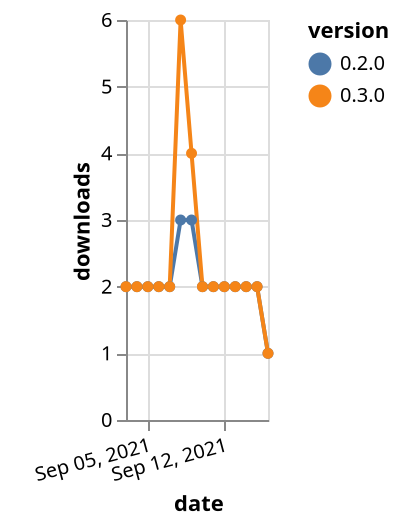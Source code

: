 {"$schema": "https://vega.github.io/schema/vega-lite/v5.json", "description": "A simple bar chart with embedded data.", "data": {"values": [{"date": "2021-09-03", "total": 676, "delta": 2, "version": "0.2.0"}, {"date": "2021-09-04", "total": 678, "delta": 2, "version": "0.2.0"}, {"date": "2021-09-05", "total": 680, "delta": 2, "version": "0.2.0"}, {"date": "2021-09-06", "total": 682, "delta": 2, "version": "0.2.0"}, {"date": "2021-09-07", "total": 684, "delta": 2, "version": "0.2.0"}, {"date": "2021-09-08", "total": 687, "delta": 3, "version": "0.2.0"}, {"date": "2021-09-09", "total": 690, "delta": 3, "version": "0.2.0"}, {"date": "2021-09-10", "total": 692, "delta": 2, "version": "0.2.0"}, {"date": "2021-09-11", "total": 694, "delta": 2, "version": "0.2.0"}, {"date": "2021-09-12", "total": 696, "delta": 2, "version": "0.2.0"}, {"date": "2021-09-13", "total": 698, "delta": 2, "version": "0.2.0"}, {"date": "2021-09-14", "total": 700, "delta": 2, "version": "0.2.0"}, {"date": "2021-09-15", "total": 702, "delta": 2, "version": "0.2.0"}, {"date": "2021-09-16", "total": 703, "delta": 1, "version": "0.2.0"}, {"date": "2021-09-03", "total": 541, "delta": 2, "version": "0.3.0"}, {"date": "2021-09-04", "total": 543, "delta": 2, "version": "0.3.0"}, {"date": "2021-09-05", "total": 545, "delta": 2, "version": "0.3.0"}, {"date": "2021-09-06", "total": 547, "delta": 2, "version": "0.3.0"}, {"date": "2021-09-07", "total": 549, "delta": 2, "version": "0.3.0"}, {"date": "2021-09-08", "total": 555, "delta": 6, "version": "0.3.0"}, {"date": "2021-09-09", "total": 559, "delta": 4, "version": "0.3.0"}, {"date": "2021-09-10", "total": 561, "delta": 2, "version": "0.3.0"}, {"date": "2021-09-11", "total": 563, "delta": 2, "version": "0.3.0"}, {"date": "2021-09-12", "total": 565, "delta": 2, "version": "0.3.0"}, {"date": "2021-09-13", "total": 567, "delta": 2, "version": "0.3.0"}, {"date": "2021-09-14", "total": 569, "delta": 2, "version": "0.3.0"}, {"date": "2021-09-15", "total": 571, "delta": 2, "version": "0.3.0"}, {"date": "2021-09-16", "total": 572, "delta": 1, "version": "0.3.0"}]}, "width": "container", "mark": {"type": "line", "point": {"filled": true}}, "encoding": {"x": {"field": "date", "type": "temporal", "timeUnit": "yearmonthdate", "title": "date", "axis": {"labelAngle": -15}}, "y": {"field": "delta", "type": "quantitative", "title": "downloads"}, "color": {"field": "version", "type": "nominal"}, "tooltip": {"field": "delta"}}}